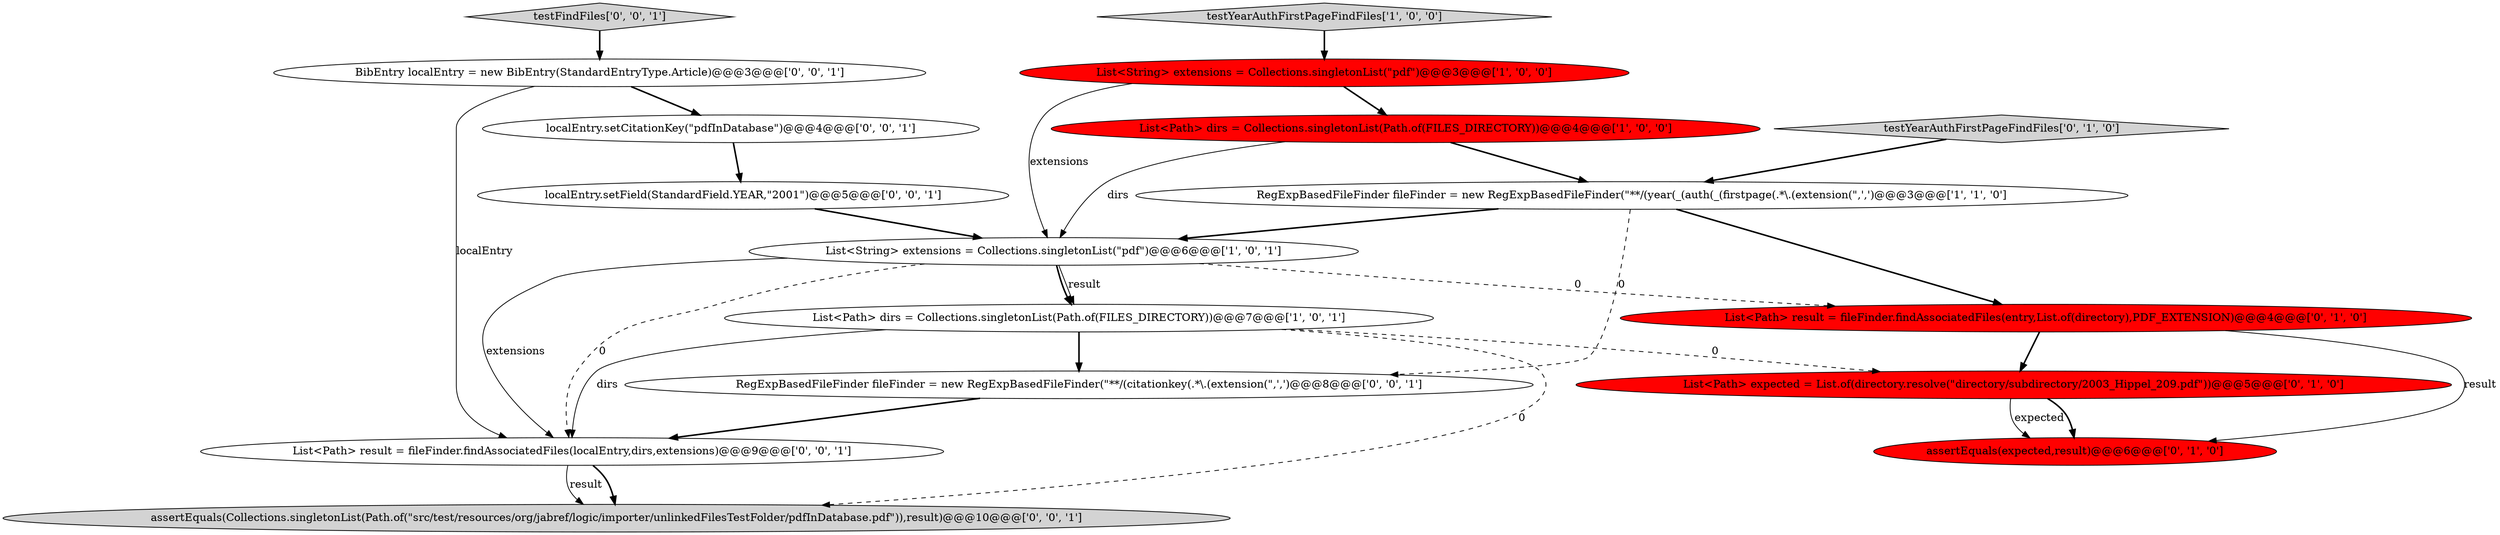 digraph {
15 [style = filled, label = "List<Path> result = fileFinder.findAssociatedFiles(localEntry,dirs,extensions)@@@9@@@['0', '0', '1']", fillcolor = white, shape = ellipse image = "AAA0AAABBB3BBB"];
10 [style = filled, label = "localEntry.setField(StandardField.YEAR,\"2001\")@@@5@@@['0', '0', '1']", fillcolor = white, shape = ellipse image = "AAA0AAABBB3BBB"];
1 [style = filled, label = "testYearAuthFirstPageFindFiles['1', '0', '0']", fillcolor = lightgray, shape = diamond image = "AAA0AAABBB1BBB"];
7 [style = filled, label = "assertEquals(expected,result)@@@6@@@['0', '1', '0']", fillcolor = red, shape = ellipse image = "AAA1AAABBB2BBB"];
12 [style = filled, label = "assertEquals(Collections.singletonList(Path.of(\"src/test/resources/org/jabref/logic/importer/unlinkedFilesTestFolder/pdfInDatabase.pdf\")),result)@@@10@@@['0', '0', '1']", fillcolor = lightgray, shape = ellipse image = "AAA0AAABBB3BBB"];
14 [style = filled, label = "testFindFiles['0', '0', '1']", fillcolor = lightgray, shape = diamond image = "AAA0AAABBB3BBB"];
9 [style = filled, label = "testYearAuthFirstPageFindFiles['0', '1', '0']", fillcolor = lightgray, shape = diamond image = "AAA0AAABBB2BBB"];
8 [style = filled, label = "List<Path> expected = List.of(directory.resolve(\"directory/subdirectory/2003_Hippel_209.pdf\"))@@@5@@@['0', '1', '0']", fillcolor = red, shape = ellipse image = "AAA1AAABBB2BBB"];
16 [style = filled, label = "RegExpBasedFileFinder fileFinder = new RegExpBasedFileFinder(\"**/(citationkey(.*\\.(extension(\",',')@@@8@@@['0', '0', '1']", fillcolor = white, shape = ellipse image = "AAA0AAABBB3BBB"];
11 [style = filled, label = "BibEntry localEntry = new BibEntry(StandardEntryType.Article)@@@3@@@['0', '0', '1']", fillcolor = white, shape = ellipse image = "AAA0AAABBB3BBB"];
5 [style = filled, label = "List<String> extensions = Collections.singletonList(\"pdf\")@@@6@@@['1', '0', '1']", fillcolor = white, shape = ellipse image = "AAA0AAABBB1BBB"];
2 [style = filled, label = "List<Path> dirs = Collections.singletonList(Path.of(FILES_DIRECTORY))@@@7@@@['1', '0', '1']", fillcolor = white, shape = ellipse image = "AAA0AAABBB1BBB"];
3 [style = filled, label = "List<Path> dirs = Collections.singletonList(Path.of(FILES_DIRECTORY))@@@4@@@['1', '0', '0']", fillcolor = red, shape = ellipse image = "AAA1AAABBB1BBB"];
13 [style = filled, label = "localEntry.setCitationKey(\"pdfInDatabase\")@@@4@@@['0', '0', '1']", fillcolor = white, shape = ellipse image = "AAA0AAABBB3BBB"];
6 [style = filled, label = "List<Path> result = fileFinder.findAssociatedFiles(entry,List.of(directory),PDF_EXTENSION)@@@4@@@['0', '1', '0']", fillcolor = red, shape = ellipse image = "AAA1AAABBB2BBB"];
0 [style = filled, label = "List<String> extensions = Collections.singletonList(\"pdf\")@@@3@@@['1', '0', '0']", fillcolor = red, shape = ellipse image = "AAA1AAABBB1BBB"];
4 [style = filled, label = "RegExpBasedFileFinder fileFinder = new RegExpBasedFileFinder(\"**/(year(_(auth(_(firstpage(.*\\.(extension(\",',')@@@3@@@['1', '1', '0']", fillcolor = white, shape = ellipse image = "AAA0AAABBB1BBB"];
0->3 [style = bold, label=""];
13->10 [style = bold, label=""];
16->15 [style = bold, label=""];
5->15 [style = solid, label="extensions"];
3->5 [style = solid, label="dirs"];
4->16 [style = dashed, label="0"];
4->6 [style = bold, label=""];
8->7 [style = solid, label="expected"];
5->2 [style = solid, label="result"];
9->4 [style = bold, label=""];
1->0 [style = bold, label=""];
0->5 [style = solid, label="extensions"];
2->8 [style = dashed, label="0"];
3->4 [style = bold, label=""];
8->7 [style = bold, label=""];
2->12 [style = dashed, label="0"];
5->2 [style = bold, label=""];
10->5 [style = bold, label=""];
5->6 [style = dashed, label="0"];
6->7 [style = solid, label="result"];
11->13 [style = bold, label=""];
6->8 [style = bold, label=""];
2->15 [style = solid, label="dirs"];
15->12 [style = bold, label=""];
5->15 [style = dashed, label="0"];
14->11 [style = bold, label=""];
4->5 [style = bold, label=""];
11->15 [style = solid, label="localEntry"];
15->12 [style = solid, label="result"];
2->16 [style = bold, label=""];
}
